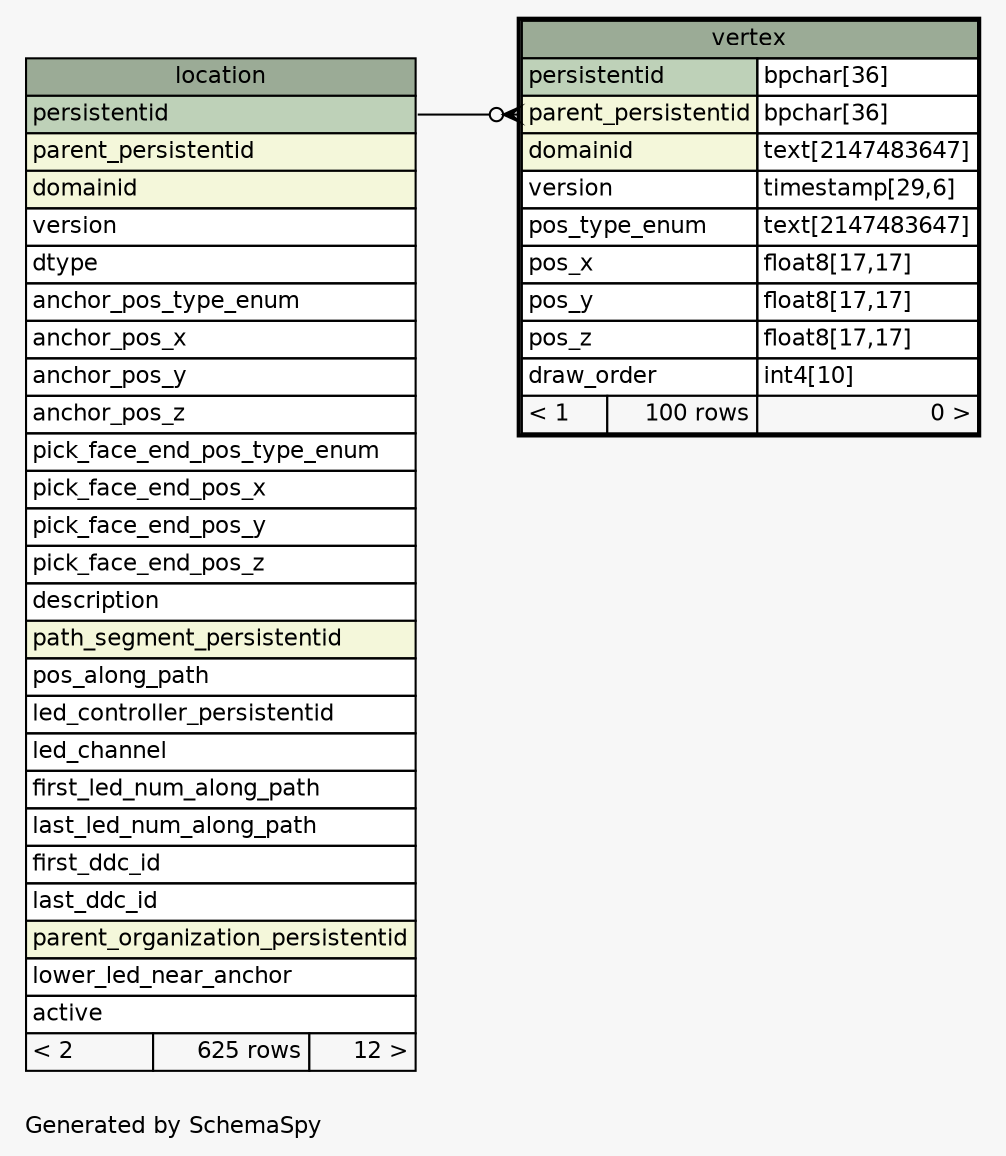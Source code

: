 // dot 2.26.0 on Linux 2.6.32-431.17.1.el6.x86_64
// SchemaSpy rev 590
digraph "oneDegreeRelationshipsDiagram" {
  graph [
    rankdir="RL"
    bgcolor="#f7f7f7"
    label="\nGenerated by SchemaSpy"
    labeljust="l"
    nodesep="0.18"
    ranksep="0.46"
    fontname="Helvetica"
    fontsize="11"
  ];
  node [
    fontname="Helvetica"
    fontsize="11"
    shape="plaintext"
  ];
  edge [
    arrowsize="0.8"
  ];
  "vertex":"parent_persistentid":w -> "location":"persistentid":e [arrowhead=none dir=back arrowtail=crowodot];
  "location" [
    label=<
    <TABLE BORDER="0" CELLBORDER="1" CELLSPACING="0" BGCOLOR="#ffffff">
      <TR><TD COLSPAN="3" BGCOLOR="#9bab96" ALIGN="CENTER">location</TD></TR>
      <TR><TD PORT="persistentid" COLSPAN="3" BGCOLOR="#bed1b8" ALIGN="LEFT">persistentid</TD></TR>
      <TR><TD PORT="parent_persistentid" COLSPAN="3" BGCOLOR="#f4f7da" ALIGN="LEFT">parent_persistentid</TD></TR>
      <TR><TD PORT="domainid" COLSPAN="3" BGCOLOR="#f4f7da" ALIGN="LEFT">domainid</TD></TR>
      <TR><TD PORT="version" COLSPAN="3" ALIGN="LEFT">version</TD></TR>
      <TR><TD PORT="dtype" COLSPAN="3" ALIGN="LEFT">dtype</TD></TR>
      <TR><TD PORT="anchor_pos_type_enum" COLSPAN="3" ALIGN="LEFT">anchor_pos_type_enum</TD></TR>
      <TR><TD PORT="anchor_pos_x" COLSPAN="3" ALIGN="LEFT">anchor_pos_x</TD></TR>
      <TR><TD PORT="anchor_pos_y" COLSPAN="3" ALIGN="LEFT">anchor_pos_y</TD></TR>
      <TR><TD PORT="anchor_pos_z" COLSPAN="3" ALIGN="LEFT">anchor_pos_z</TD></TR>
      <TR><TD PORT="pick_face_end_pos_type_enum" COLSPAN="3" ALIGN="LEFT">pick_face_end_pos_type_enum</TD></TR>
      <TR><TD PORT="pick_face_end_pos_x" COLSPAN="3" ALIGN="LEFT">pick_face_end_pos_x</TD></TR>
      <TR><TD PORT="pick_face_end_pos_y" COLSPAN="3" ALIGN="LEFT">pick_face_end_pos_y</TD></TR>
      <TR><TD PORT="pick_face_end_pos_z" COLSPAN="3" ALIGN="LEFT">pick_face_end_pos_z</TD></TR>
      <TR><TD PORT="description" COLSPAN="3" ALIGN="LEFT">description</TD></TR>
      <TR><TD PORT="path_segment_persistentid" COLSPAN="3" BGCOLOR="#f4f7da" ALIGN="LEFT">path_segment_persistentid</TD></TR>
      <TR><TD PORT="pos_along_path" COLSPAN="3" ALIGN="LEFT">pos_along_path</TD></TR>
      <TR><TD PORT="led_controller_persistentid" COLSPAN="3" ALIGN="LEFT">led_controller_persistentid</TD></TR>
      <TR><TD PORT="led_channel" COLSPAN="3" ALIGN="LEFT">led_channel</TD></TR>
      <TR><TD PORT="first_led_num_along_path" COLSPAN="3" ALIGN="LEFT">first_led_num_along_path</TD></TR>
      <TR><TD PORT="last_led_num_along_path" COLSPAN="3" ALIGN="LEFT">last_led_num_along_path</TD></TR>
      <TR><TD PORT="first_ddc_id" COLSPAN="3" ALIGN="LEFT">first_ddc_id</TD></TR>
      <TR><TD PORT="last_ddc_id" COLSPAN="3" ALIGN="LEFT">last_ddc_id</TD></TR>
      <TR><TD PORT="parent_organization_persistentid" COLSPAN="3" BGCOLOR="#f4f7da" ALIGN="LEFT">parent_organization_persistentid</TD></TR>
      <TR><TD PORT="lower_led_near_anchor" COLSPAN="3" ALIGN="LEFT">lower_led_near_anchor</TD></TR>
      <TR><TD PORT="active" COLSPAN="3" ALIGN="LEFT">active</TD></TR>
      <TR><TD ALIGN="LEFT" BGCOLOR="#f7f7f7">&lt; 2</TD><TD ALIGN="RIGHT" BGCOLOR="#f7f7f7">625 rows</TD><TD ALIGN="RIGHT" BGCOLOR="#f7f7f7">12 &gt;</TD></TR>
    </TABLE>>
    URL="location.html"
    tooltip="location"
  ];
  "vertex" [
    label=<
    <TABLE BORDER="2" CELLBORDER="1" CELLSPACING="0" BGCOLOR="#ffffff">
      <TR><TD COLSPAN="3" BGCOLOR="#9bab96" ALIGN="CENTER">vertex</TD></TR>
      <TR><TD PORT="persistentid" COLSPAN="2" BGCOLOR="#bed1b8" ALIGN="LEFT">persistentid</TD><TD PORT="persistentid.type" ALIGN="LEFT">bpchar[36]</TD></TR>
      <TR><TD PORT="parent_persistentid" COLSPAN="2" BGCOLOR="#f4f7da" ALIGN="LEFT">parent_persistentid</TD><TD PORT="parent_persistentid.type" ALIGN="LEFT">bpchar[36]</TD></TR>
      <TR><TD PORT="domainid" COLSPAN="2" BGCOLOR="#f4f7da" ALIGN="LEFT">domainid</TD><TD PORT="domainid.type" ALIGN="LEFT">text[2147483647]</TD></TR>
      <TR><TD PORT="version" COLSPAN="2" ALIGN="LEFT">version</TD><TD PORT="version.type" ALIGN="LEFT">timestamp[29,6]</TD></TR>
      <TR><TD PORT="pos_type_enum" COLSPAN="2" ALIGN="LEFT">pos_type_enum</TD><TD PORT="pos_type_enum.type" ALIGN="LEFT">text[2147483647]</TD></TR>
      <TR><TD PORT="pos_x" COLSPAN="2" ALIGN="LEFT">pos_x</TD><TD PORT="pos_x.type" ALIGN="LEFT">float8[17,17]</TD></TR>
      <TR><TD PORT="pos_y" COLSPAN="2" ALIGN="LEFT">pos_y</TD><TD PORT="pos_y.type" ALIGN="LEFT">float8[17,17]</TD></TR>
      <TR><TD PORT="pos_z" COLSPAN="2" ALIGN="LEFT">pos_z</TD><TD PORT="pos_z.type" ALIGN="LEFT">float8[17,17]</TD></TR>
      <TR><TD PORT="draw_order" COLSPAN="2" ALIGN="LEFT">draw_order</TD><TD PORT="draw_order.type" ALIGN="LEFT">int4[10]</TD></TR>
      <TR><TD ALIGN="LEFT" BGCOLOR="#f7f7f7">&lt; 1</TD><TD ALIGN="RIGHT" BGCOLOR="#f7f7f7">100 rows</TD><TD ALIGN="RIGHT" BGCOLOR="#f7f7f7">0 &gt;</TD></TR>
    </TABLE>>
    URL="vertex.html"
    tooltip="vertex"
  ];
}
